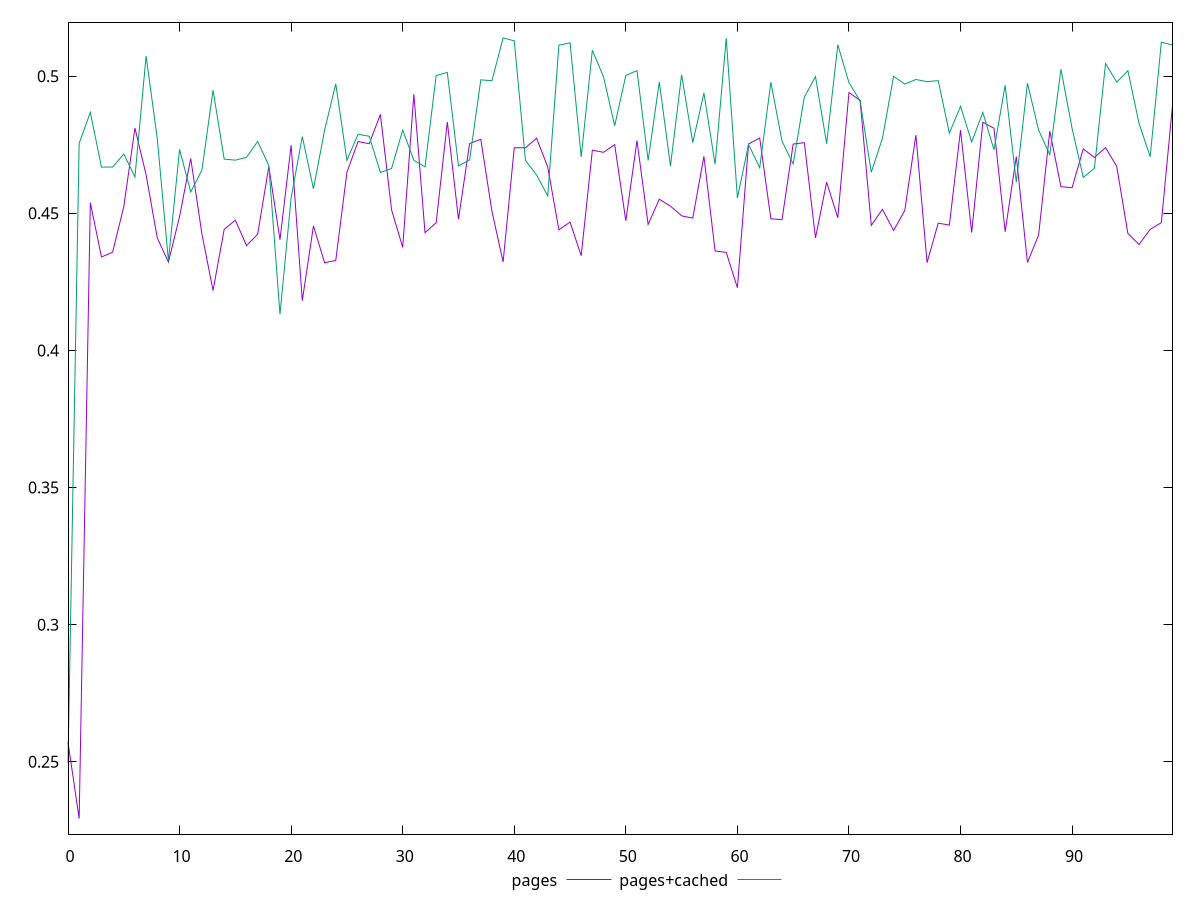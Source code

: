 reset

$pages <<EOF
0 0.2570844206030929
1 0.22930411137535212
2 0.4538870812385155
3 0.43408949677089803
4 0.43585153538566046
5 0.45247050130820254
6 0.4811173211945925
7 0.46405269799141985
8 0.4410767827469824
9 0.43223446129815607
10 0.4488403669347419
11 0.470026257901656
12 0.44257741627977615
13 0.42185571546608847
14 0.4441720818094712
15 0.44753866123678193
16 0.43823280844149415
17 0.44237376155869074
18 0.4670587161208465
19 0.4403929913310732
20 0.4748749213347647
21 0.41816236042263116
22 0.44540725240673606
23 0.43200955005531944
24 0.4328223654845511
25 0.4649874532024166
26 0.476212515997658
27 0.4753940313174539
28 0.4861060253470126
29 0.45131091675175056
30 0.43759652248017317
31 0.49347039154061917
32 0.4429655301404414
33 0.44658699370888866
34 0.483346573346895
35 0.4478631212359165
36 0.4754803826605228
37 0.4769963890435555
38 0.4507160139176888
39 0.43227709770684586
40 0.4739321742193251
41 0.47390915874460754
42 0.4774012740548434
43 0.4669307313669814
44 0.44400947173762334
45 0.44683133408765663
46 0.4345571553552245
47 0.47306497893414945
48 0.4722686404781918
49 0.47506568115850284
50 0.4472879334429098
51 0.47656396202523893
52 0.44596661919068814
53 0.4551681732886277
54 0.45266038731266145
55 0.44909387141800167
56 0.4482741890107907
57 0.47081699281154576
58 0.4362849778561232
59 0.4357844313734486
60 0.42287418776141017
61 0.4753196019590375
62 0.47745735206575973
63 0.44802161382059436
64 0.4477095626724029
65 0.47528574804787055
66 0.4757842504445612
67 0.4410559171884742
68 0.4613819361941266
69 0.44837029948155677
70 0.49405980724902576
71 0.49122203665929604
72 0.44561775601365367
73 0.4514746514781659
74 0.4437691380956587
75 0.4510123225307426
76 0.4785480360962858
77 0.43202151478976797
78 0.44642587919492266
79 0.4457248465824496
80 0.48036559548694013
81 0.4430029336910438
82 0.4832338551021742
83 0.48103844526215495
84 0.44330608300981966
85 0.4707543105970858
86 0.43208425801471534
87 0.4421072233664963
88 0.48001085400043325
89 0.4597206640120467
90 0.459361371827096
91 0.4735077403941663
92 0.4703973948881449
93 0.4739955786759553
94 0.4671439068375427
95 0.44267771105377496
96 0.43866299098066314
97 0.444157889465308
98 0.44663077393989326
99 0.4893359069583764
EOF

$pagesCached <<EOF
0 0.2494536790728163
1 0.47553676894048214
2 0.48684129032427687
3 0.46688363644553577
4 0.46688926778624096
5 0.4716683742044895
6 0.4632649990835149
7 0.5073618615848653
8 0.47734103574605724
9 0.43279874678406016
10 0.4733530248617301
11 0.4578064063922897
12 0.46575282314499916
13 0.49491207124793063
14 0.4697886382431164
15 0.4694111680675158
16 0.4704231518979457
17 0.4762415430783859
18 0.46741981835260427
19 0.4131850323625896
20 0.4556476290008294
21 0.4780106096039464
22 0.45898068203911657
23 0.4803259801401398
24 0.4972402369542499
25 0.4693729152274066
26 0.478873748886361
27 0.478113936415716
28 0.4649169582037564
29 0.4663558970333615
30 0.48039831194134364
31 0.46936176076091196
32 0.46695517602529074
33 0.5002609051277233
34 0.501403378332085
35 0.46731404931330006
36 0.46951864557688955
37 0.49869744150246675
38 0.49839328331733695
39 0.5139907764390361
40 0.5129125229090827
41 0.4693301991718397
42 0.46400519927608114
43 0.45637706555194313
44 0.5113442825872235
45 0.5121956654739998
46 0.4705423995909041
47 0.509505998178443
48 0.49978169870145756
49 0.4819570419965711
50 0.5003011088945537
51 0.502073781468315
52 0.46929633219599975
53 0.49794966263782087
54 0.46726202260399013
55 0.5005509750528868
56 0.47578939492819877
57 0.4939103537789516
58 0.4678580656172951
59 0.5139141409386706
60 0.4556238536970343
61 0.4751082855364585
62 0.4666640172291895
63 0.49782140558683785
64 0.4763236269526513
65 0.46803050503232485
66 0.49239497737347476
67 0.49986831795276276
68 0.47544132410681406
69 0.5115063979440675
70 0.4976933605835181
71 0.4910154293752357
72 0.46500834487810294
73 0.4773572652793749
74 0.49997276749951036
75 0.49716690533967195
76 0.49882792415891536
77 0.4980366040972393
78 0.4984124098297184
79 0.47924007683488284
80 0.4890418936546198
81 0.47604440162285383
82 0.48681259122387877
83 0.4731670841183226
84 0.4967288469849958
85 0.46136732078370146
86 0.4974598517267909
87 0.4803296585408298
88 0.47141117043484626
89 0.5025755811158005
90 0.48096058911034695
91 0.46313378508246233
92 0.46641204663010905
93 0.5046692896460175
94 0.49785246297938246
95 0.5020221465136613
96 0.48281749810228436
97 0.47067831471779853
98 0.5124272337073933
99 0.5113781984801787
EOF

set key outside below
set xrange [0:99]
set yrange [0.22361037807407844:0.5196845097403098]
set trange [0.22361037807407844:0.5196845097403098]
set terminal svg size 640, 520 enhanced background rgb 'white'
set output "report_00026_2021-02-22T21:38:55.199Z/meta/pScore/comparison/line/0_vs_1.svg"

plot $pages title "pages" with line, \
     $pagesCached title "pages+cached" with line

reset
